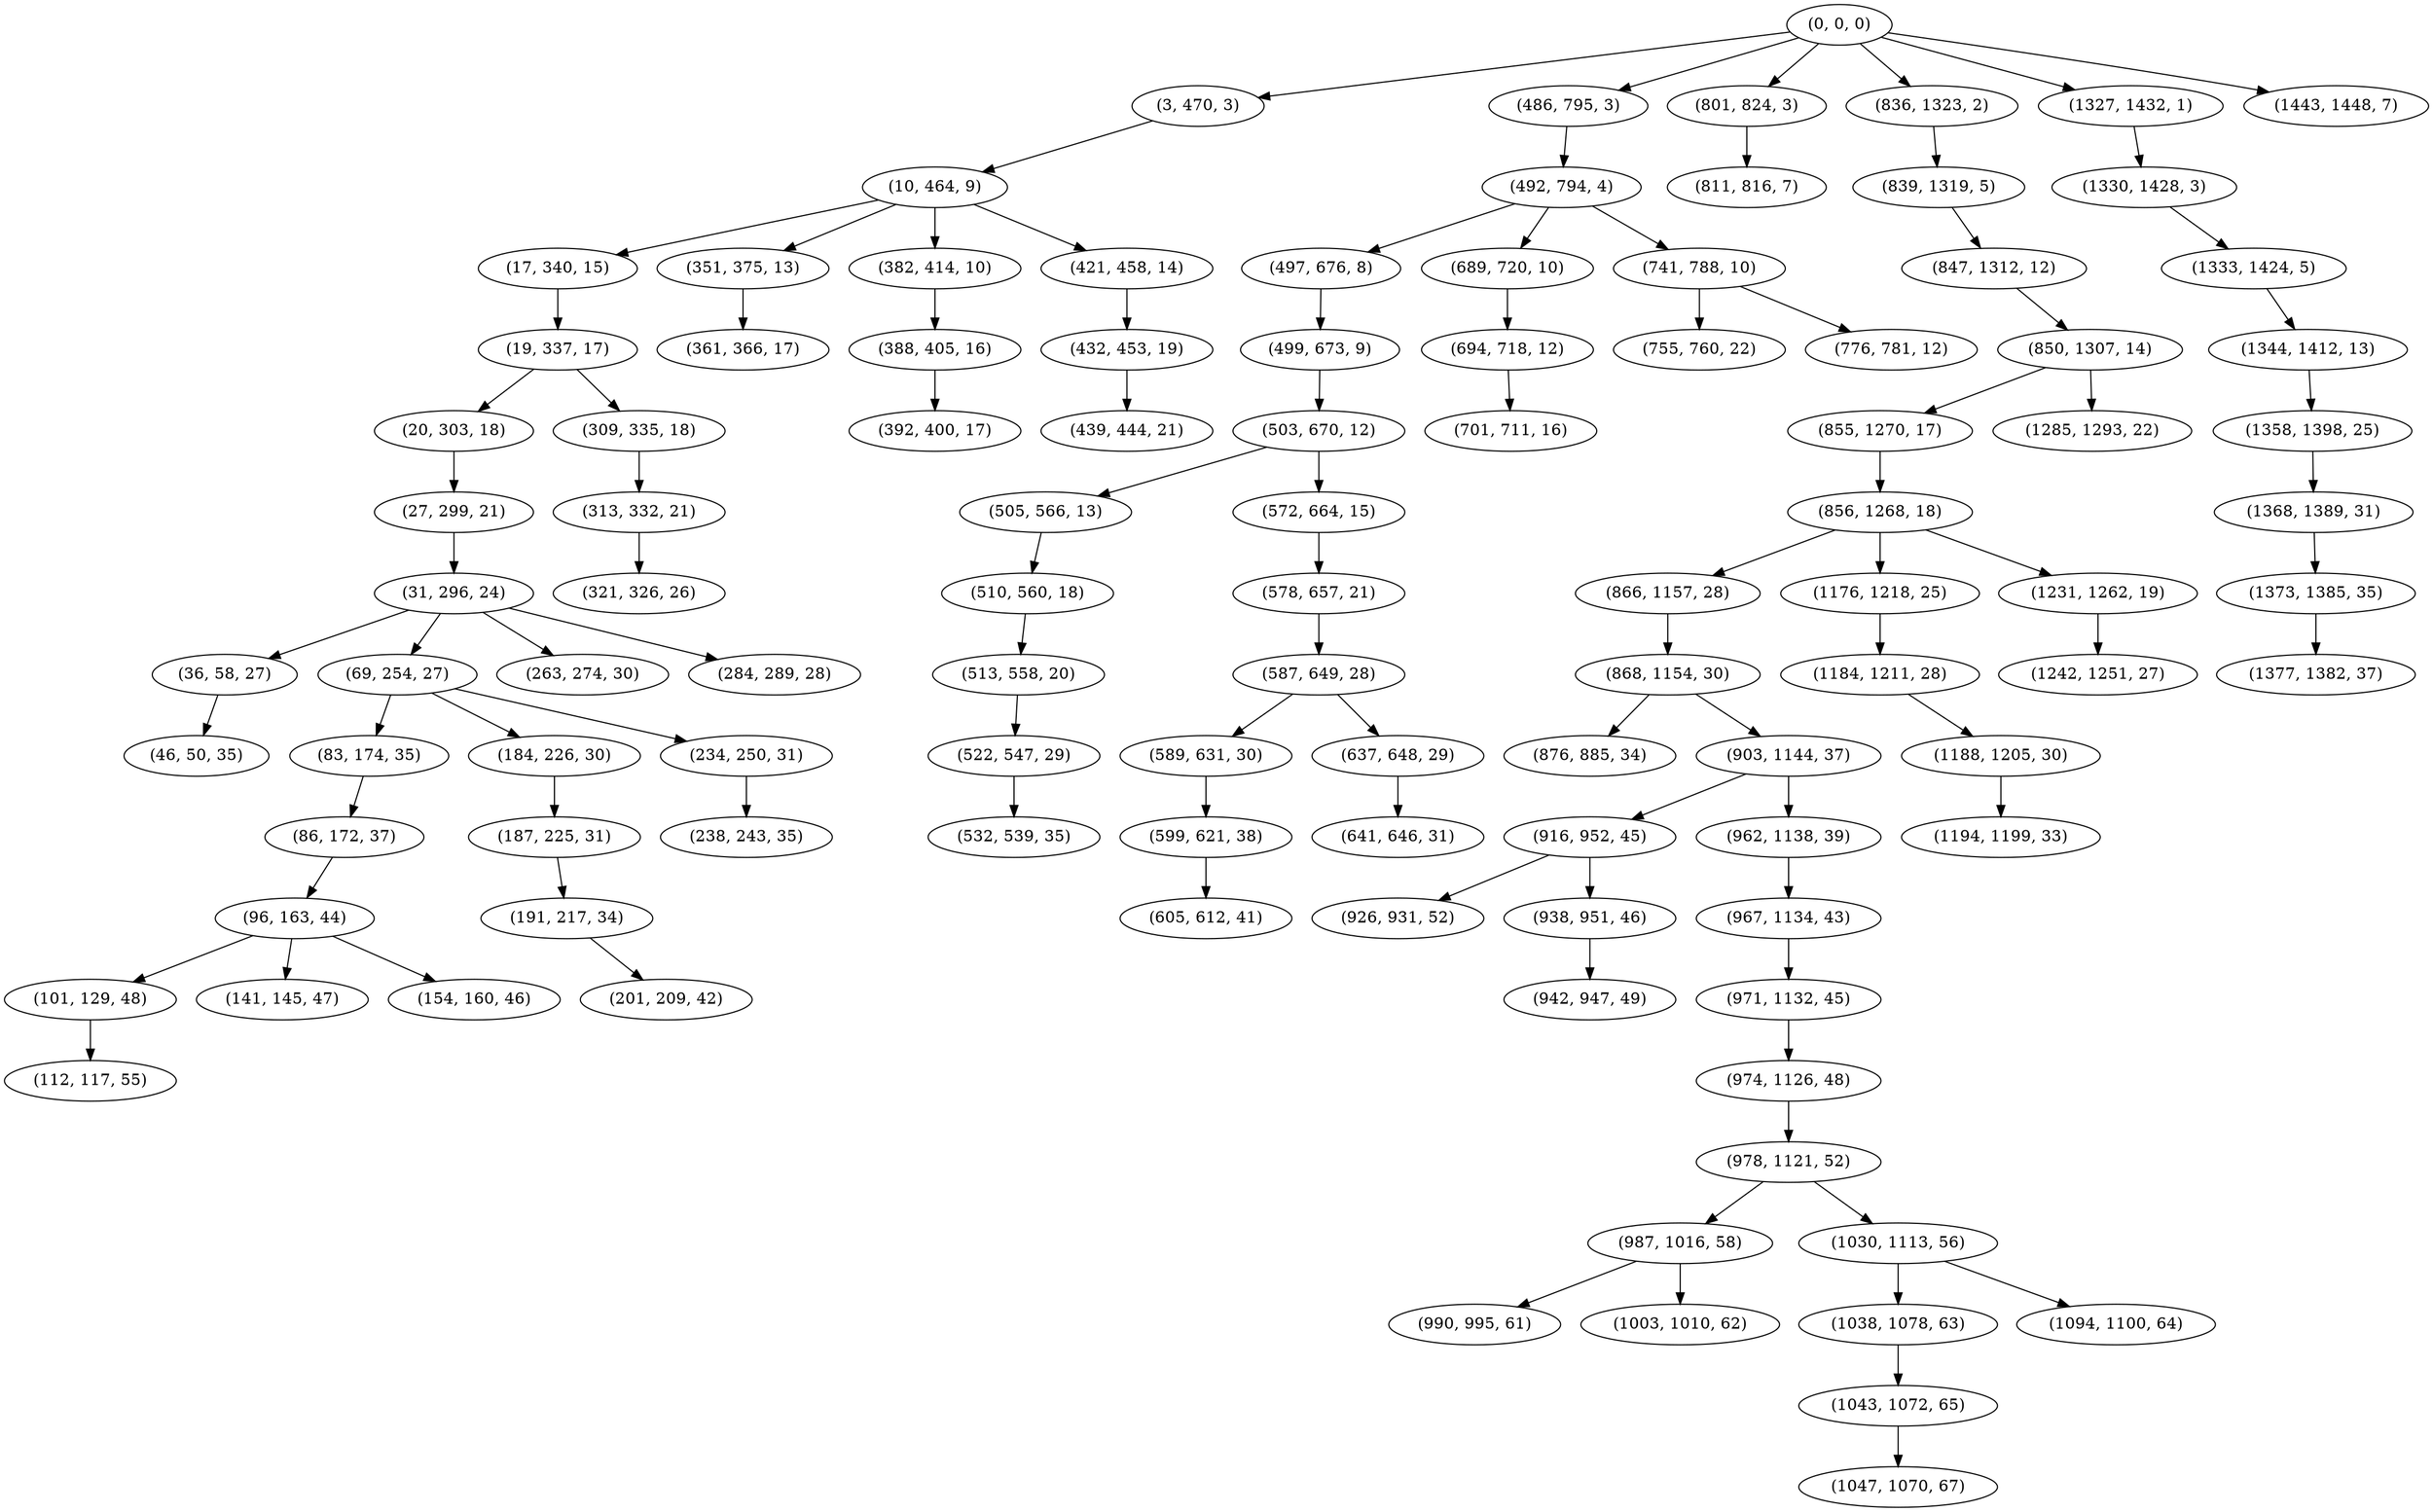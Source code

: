 digraph tree {
    "(0, 0, 0)";
    "(3, 470, 3)";
    "(10, 464, 9)";
    "(17, 340, 15)";
    "(19, 337, 17)";
    "(20, 303, 18)";
    "(27, 299, 21)";
    "(31, 296, 24)";
    "(36, 58, 27)";
    "(46, 50, 35)";
    "(69, 254, 27)";
    "(83, 174, 35)";
    "(86, 172, 37)";
    "(96, 163, 44)";
    "(101, 129, 48)";
    "(112, 117, 55)";
    "(141, 145, 47)";
    "(154, 160, 46)";
    "(184, 226, 30)";
    "(187, 225, 31)";
    "(191, 217, 34)";
    "(201, 209, 42)";
    "(234, 250, 31)";
    "(238, 243, 35)";
    "(263, 274, 30)";
    "(284, 289, 28)";
    "(309, 335, 18)";
    "(313, 332, 21)";
    "(321, 326, 26)";
    "(351, 375, 13)";
    "(361, 366, 17)";
    "(382, 414, 10)";
    "(388, 405, 16)";
    "(392, 400, 17)";
    "(421, 458, 14)";
    "(432, 453, 19)";
    "(439, 444, 21)";
    "(486, 795, 3)";
    "(492, 794, 4)";
    "(497, 676, 8)";
    "(499, 673, 9)";
    "(503, 670, 12)";
    "(505, 566, 13)";
    "(510, 560, 18)";
    "(513, 558, 20)";
    "(522, 547, 29)";
    "(532, 539, 35)";
    "(572, 664, 15)";
    "(578, 657, 21)";
    "(587, 649, 28)";
    "(589, 631, 30)";
    "(599, 621, 38)";
    "(605, 612, 41)";
    "(637, 648, 29)";
    "(641, 646, 31)";
    "(689, 720, 10)";
    "(694, 718, 12)";
    "(701, 711, 16)";
    "(741, 788, 10)";
    "(755, 760, 22)";
    "(776, 781, 12)";
    "(801, 824, 3)";
    "(811, 816, 7)";
    "(836, 1323, 2)";
    "(839, 1319, 5)";
    "(847, 1312, 12)";
    "(850, 1307, 14)";
    "(855, 1270, 17)";
    "(856, 1268, 18)";
    "(866, 1157, 28)";
    "(868, 1154, 30)";
    "(876, 885, 34)";
    "(903, 1144, 37)";
    "(916, 952, 45)";
    "(926, 931, 52)";
    "(938, 951, 46)";
    "(942, 947, 49)";
    "(962, 1138, 39)";
    "(967, 1134, 43)";
    "(971, 1132, 45)";
    "(974, 1126, 48)";
    "(978, 1121, 52)";
    "(987, 1016, 58)";
    "(990, 995, 61)";
    "(1003, 1010, 62)";
    "(1030, 1113, 56)";
    "(1038, 1078, 63)";
    "(1043, 1072, 65)";
    "(1047, 1070, 67)";
    "(1094, 1100, 64)";
    "(1176, 1218, 25)";
    "(1184, 1211, 28)";
    "(1188, 1205, 30)";
    "(1194, 1199, 33)";
    "(1231, 1262, 19)";
    "(1242, 1251, 27)";
    "(1285, 1293, 22)";
    "(1327, 1432, 1)";
    "(1330, 1428, 3)";
    "(1333, 1424, 5)";
    "(1344, 1412, 13)";
    "(1358, 1398, 25)";
    "(1368, 1389, 31)";
    "(1373, 1385, 35)";
    "(1377, 1382, 37)";
    "(1443, 1448, 7)";
    "(0, 0, 0)" -> "(3, 470, 3)";
    "(0, 0, 0)" -> "(486, 795, 3)";
    "(0, 0, 0)" -> "(801, 824, 3)";
    "(0, 0, 0)" -> "(836, 1323, 2)";
    "(0, 0, 0)" -> "(1327, 1432, 1)";
    "(0, 0, 0)" -> "(1443, 1448, 7)";
    "(3, 470, 3)" -> "(10, 464, 9)";
    "(10, 464, 9)" -> "(17, 340, 15)";
    "(10, 464, 9)" -> "(351, 375, 13)";
    "(10, 464, 9)" -> "(382, 414, 10)";
    "(10, 464, 9)" -> "(421, 458, 14)";
    "(17, 340, 15)" -> "(19, 337, 17)";
    "(19, 337, 17)" -> "(20, 303, 18)";
    "(19, 337, 17)" -> "(309, 335, 18)";
    "(20, 303, 18)" -> "(27, 299, 21)";
    "(27, 299, 21)" -> "(31, 296, 24)";
    "(31, 296, 24)" -> "(36, 58, 27)";
    "(31, 296, 24)" -> "(69, 254, 27)";
    "(31, 296, 24)" -> "(263, 274, 30)";
    "(31, 296, 24)" -> "(284, 289, 28)";
    "(36, 58, 27)" -> "(46, 50, 35)";
    "(69, 254, 27)" -> "(83, 174, 35)";
    "(69, 254, 27)" -> "(184, 226, 30)";
    "(69, 254, 27)" -> "(234, 250, 31)";
    "(83, 174, 35)" -> "(86, 172, 37)";
    "(86, 172, 37)" -> "(96, 163, 44)";
    "(96, 163, 44)" -> "(101, 129, 48)";
    "(96, 163, 44)" -> "(141, 145, 47)";
    "(96, 163, 44)" -> "(154, 160, 46)";
    "(101, 129, 48)" -> "(112, 117, 55)";
    "(184, 226, 30)" -> "(187, 225, 31)";
    "(187, 225, 31)" -> "(191, 217, 34)";
    "(191, 217, 34)" -> "(201, 209, 42)";
    "(234, 250, 31)" -> "(238, 243, 35)";
    "(309, 335, 18)" -> "(313, 332, 21)";
    "(313, 332, 21)" -> "(321, 326, 26)";
    "(351, 375, 13)" -> "(361, 366, 17)";
    "(382, 414, 10)" -> "(388, 405, 16)";
    "(388, 405, 16)" -> "(392, 400, 17)";
    "(421, 458, 14)" -> "(432, 453, 19)";
    "(432, 453, 19)" -> "(439, 444, 21)";
    "(486, 795, 3)" -> "(492, 794, 4)";
    "(492, 794, 4)" -> "(497, 676, 8)";
    "(492, 794, 4)" -> "(689, 720, 10)";
    "(492, 794, 4)" -> "(741, 788, 10)";
    "(497, 676, 8)" -> "(499, 673, 9)";
    "(499, 673, 9)" -> "(503, 670, 12)";
    "(503, 670, 12)" -> "(505, 566, 13)";
    "(503, 670, 12)" -> "(572, 664, 15)";
    "(505, 566, 13)" -> "(510, 560, 18)";
    "(510, 560, 18)" -> "(513, 558, 20)";
    "(513, 558, 20)" -> "(522, 547, 29)";
    "(522, 547, 29)" -> "(532, 539, 35)";
    "(572, 664, 15)" -> "(578, 657, 21)";
    "(578, 657, 21)" -> "(587, 649, 28)";
    "(587, 649, 28)" -> "(589, 631, 30)";
    "(587, 649, 28)" -> "(637, 648, 29)";
    "(589, 631, 30)" -> "(599, 621, 38)";
    "(599, 621, 38)" -> "(605, 612, 41)";
    "(637, 648, 29)" -> "(641, 646, 31)";
    "(689, 720, 10)" -> "(694, 718, 12)";
    "(694, 718, 12)" -> "(701, 711, 16)";
    "(741, 788, 10)" -> "(755, 760, 22)";
    "(741, 788, 10)" -> "(776, 781, 12)";
    "(801, 824, 3)" -> "(811, 816, 7)";
    "(836, 1323, 2)" -> "(839, 1319, 5)";
    "(839, 1319, 5)" -> "(847, 1312, 12)";
    "(847, 1312, 12)" -> "(850, 1307, 14)";
    "(850, 1307, 14)" -> "(855, 1270, 17)";
    "(850, 1307, 14)" -> "(1285, 1293, 22)";
    "(855, 1270, 17)" -> "(856, 1268, 18)";
    "(856, 1268, 18)" -> "(866, 1157, 28)";
    "(856, 1268, 18)" -> "(1176, 1218, 25)";
    "(856, 1268, 18)" -> "(1231, 1262, 19)";
    "(866, 1157, 28)" -> "(868, 1154, 30)";
    "(868, 1154, 30)" -> "(876, 885, 34)";
    "(868, 1154, 30)" -> "(903, 1144, 37)";
    "(903, 1144, 37)" -> "(916, 952, 45)";
    "(903, 1144, 37)" -> "(962, 1138, 39)";
    "(916, 952, 45)" -> "(926, 931, 52)";
    "(916, 952, 45)" -> "(938, 951, 46)";
    "(938, 951, 46)" -> "(942, 947, 49)";
    "(962, 1138, 39)" -> "(967, 1134, 43)";
    "(967, 1134, 43)" -> "(971, 1132, 45)";
    "(971, 1132, 45)" -> "(974, 1126, 48)";
    "(974, 1126, 48)" -> "(978, 1121, 52)";
    "(978, 1121, 52)" -> "(987, 1016, 58)";
    "(978, 1121, 52)" -> "(1030, 1113, 56)";
    "(987, 1016, 58)" -> "(990, 995, 61)";
    "(987, 1016, 58)" -> "(1003, 1010, 62)";
    "(1030, 1113, 56)" -> "(1038, 1078, 63)";
    "(1030, 1113, 56)" -> "(1094, 1100, 64)";
    "(1038, 1078, 63)" -> "(1043, 1072, 65)";
    "(1043, 1072, 65)" -> "(1047, 1070, 67)";
    "(1176, 1218, 25)" -> "(1184, 1211, 28)";
    "(1184, 1211, 28)" -> "(1188, 1205, 30)";
    "(1188, 1205, 30)" -> "(1194, 1199, 33)";
    "(1231, 1262, 19)" -> "(1242, 1251, 27)";
    "(1327, 1432, 1)" -> "(1330, 1428, 3)";
    "(1330, 1428, 3)" -> "(1333, 1424, 5)";
    "(1333, 1424, 5)" -> "(1344, 1412, 13)";
    "(1344, 1412, 13)" -> "(1358, 1398, 25)";
    "(1358, 1398, 25)" -> "(1368, 1389, 31)";
    "(1368, 1389, 31)" -> "(1373, 1385, 35)";
    "(1373, 1385, 35)" -> "(1377, 1382, 37)";
}
